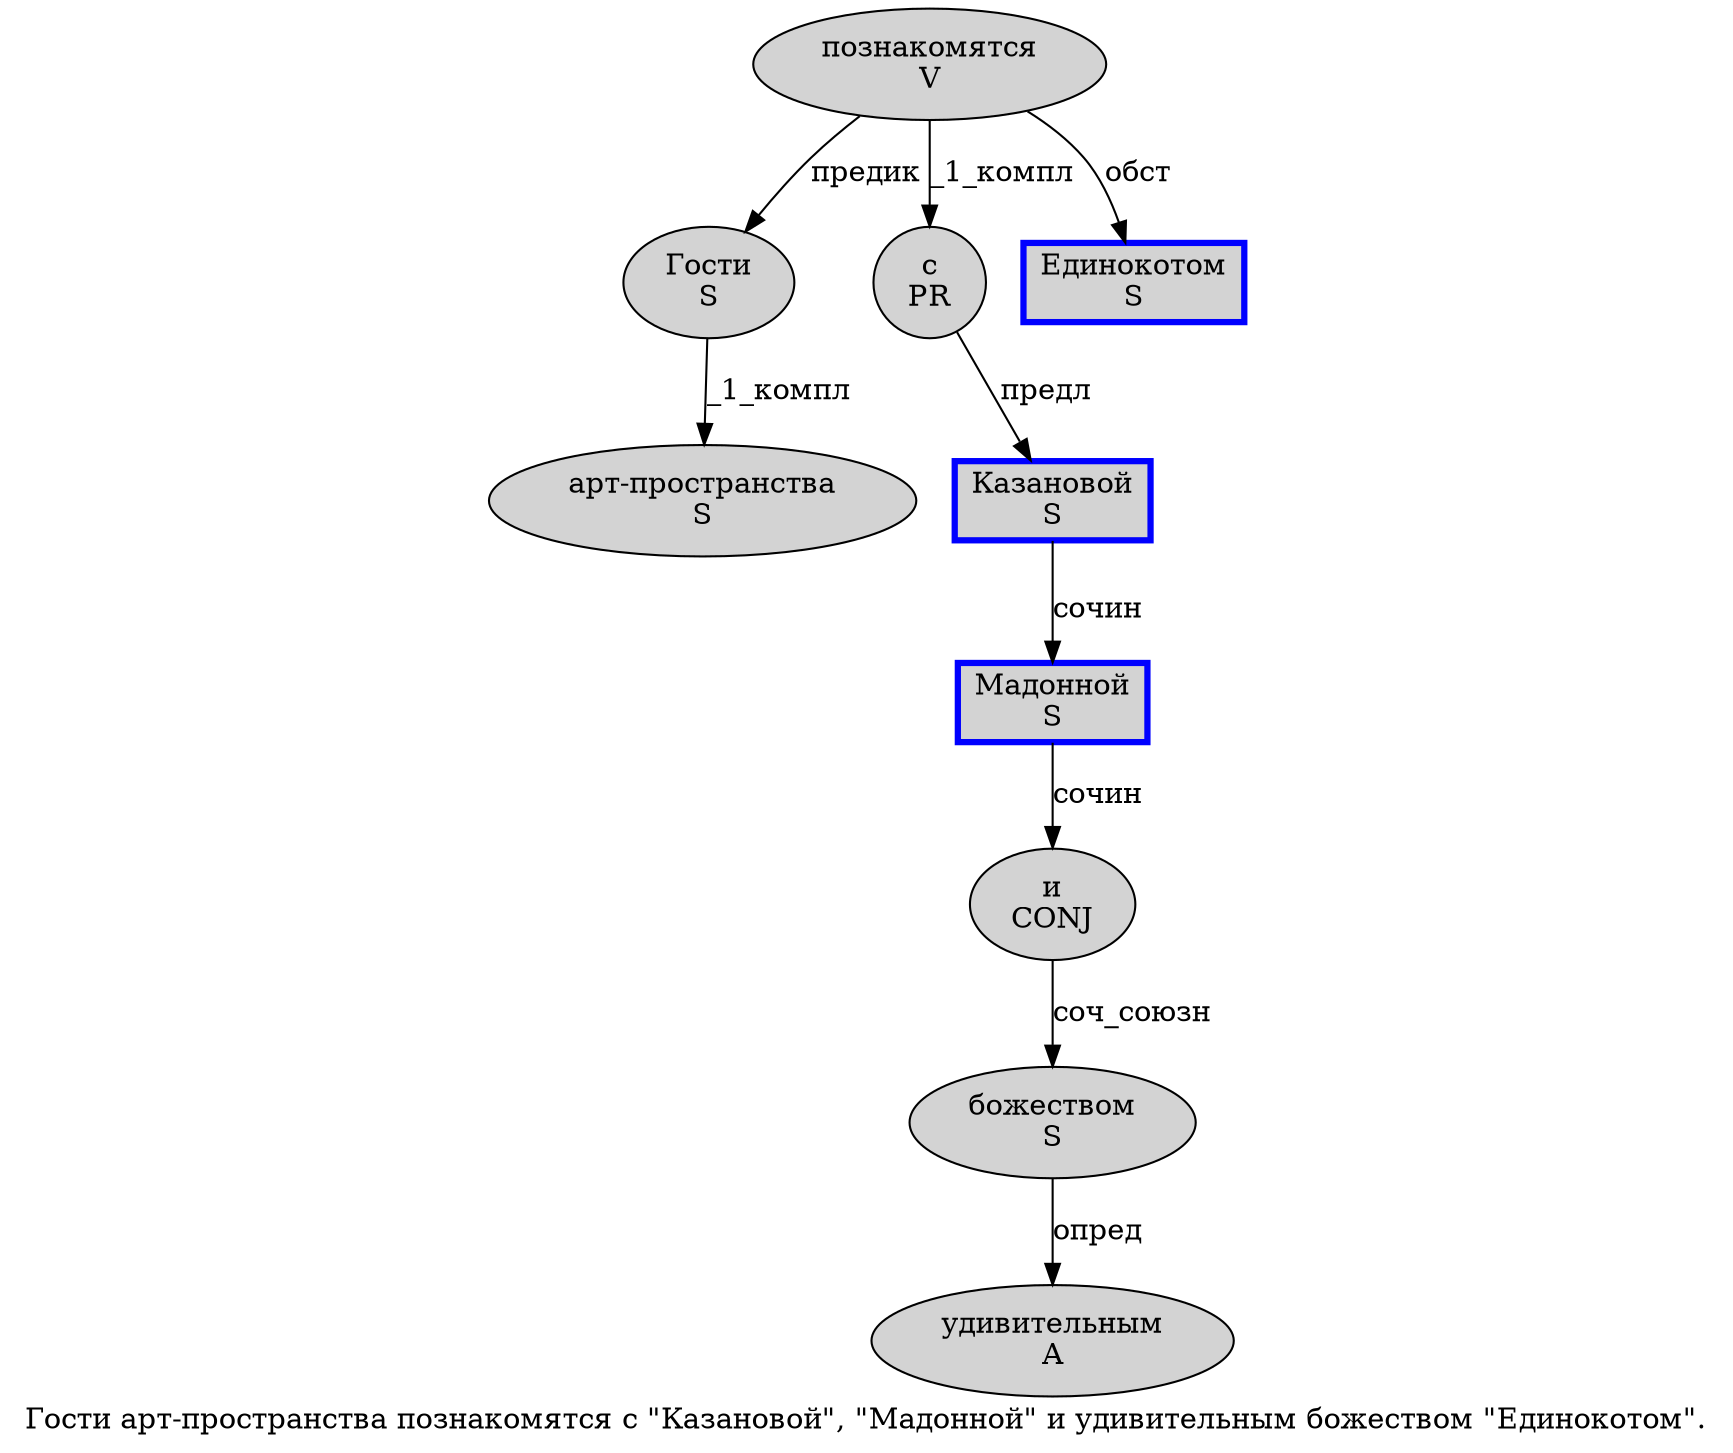 digraph SENTENCE_30 {
	graph [label="Гости арт-пространства познакомятся с \"Казановой\", \"Мадонной\" и удивительным божеством \"Единокотом\"."]
	node [style=filled]
		0 [label="Гости
S" color="" fillcolor=lightgray penwidth=1 shape=ellipse]
		1 [label="арт-пространства
S" color="" fillcolor=lightgray penwidth=1 shape=ellipse]
		2 [label="познакомятся
V" color="" fillcolor=lightgray penwidth=1 shape=ellipse]
		3 [label="с
PR" color="" fillcolor=lightgray penwidth=1 shape=ellipse]
		5 [label="Казановой
S" color=blue fillcolor=lightgray penwidth=3 shape=box]
		9 [label="Мадонной
S" color=blue fillcolor=lightgray penwidth=3 shape=box]
		11 [label="и
CONJ" color="" fillcolor=lightgray penwidth=1 shape=ellipse]
		12 [label="удивительным
A" color="" fillcolor=lightgray penwidth=1 shape=ellipse]
		13 [label="божеством
S" color="" fillcolor=lightgray penwidth=1 shape=ellipse]
		15 [label="Единокотом
S" color=blue fillcolor=lightgray penwidth=3 shape=box]
			2 -> 0 [label="предик"]
			2 -> 3 [label="_1_компл"]
			2 -> 15 [label="обст"]
			9 -> 11 [label="сочин"]
			3 -> 5 [label="предл"]
			5 -> 9 [label="сочин"]
			13 -> 12 [label="опред"]
			11 -> 13 [label="соч_союзн"]
			0 -> 1 [label="_1_компл"]
}